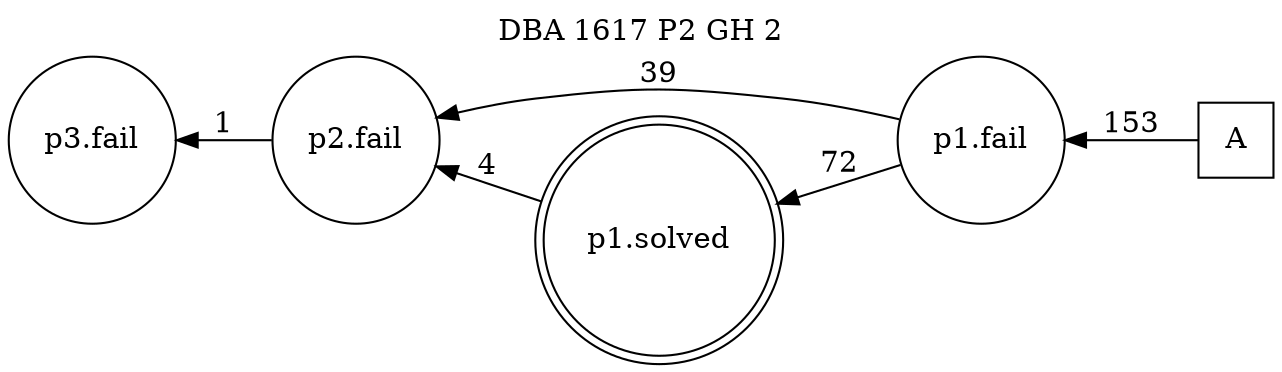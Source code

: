 digraph DBA_1617_P2_GH_2 {
labelloc="tl"
label= " DBA 1617 P2 GH 2 "
rankdir="RL";
graph [ size=" 10 , 10 !"]

"A" [shape="square" label="A"]
"p1.fail" [shape="circle" label="p1.fail"]
"p2.fail" [shape="circle" label="p2.fail"]
"p1.solved" [shape="doublecircle" label="p1.solved"]
"p3.fail" [shape="circle" label="p3.fail"]
"A" -> "p1.fail" [ label=153]
"p1.fail" -> "p2.fail" [ label=39]
"p1.fail" -> "p1.solved" [ label=72]
"p2.fail" -> "p3.fail" [ label=1]
"p1.solved" -> "p2.fail" [ label=4]
}
